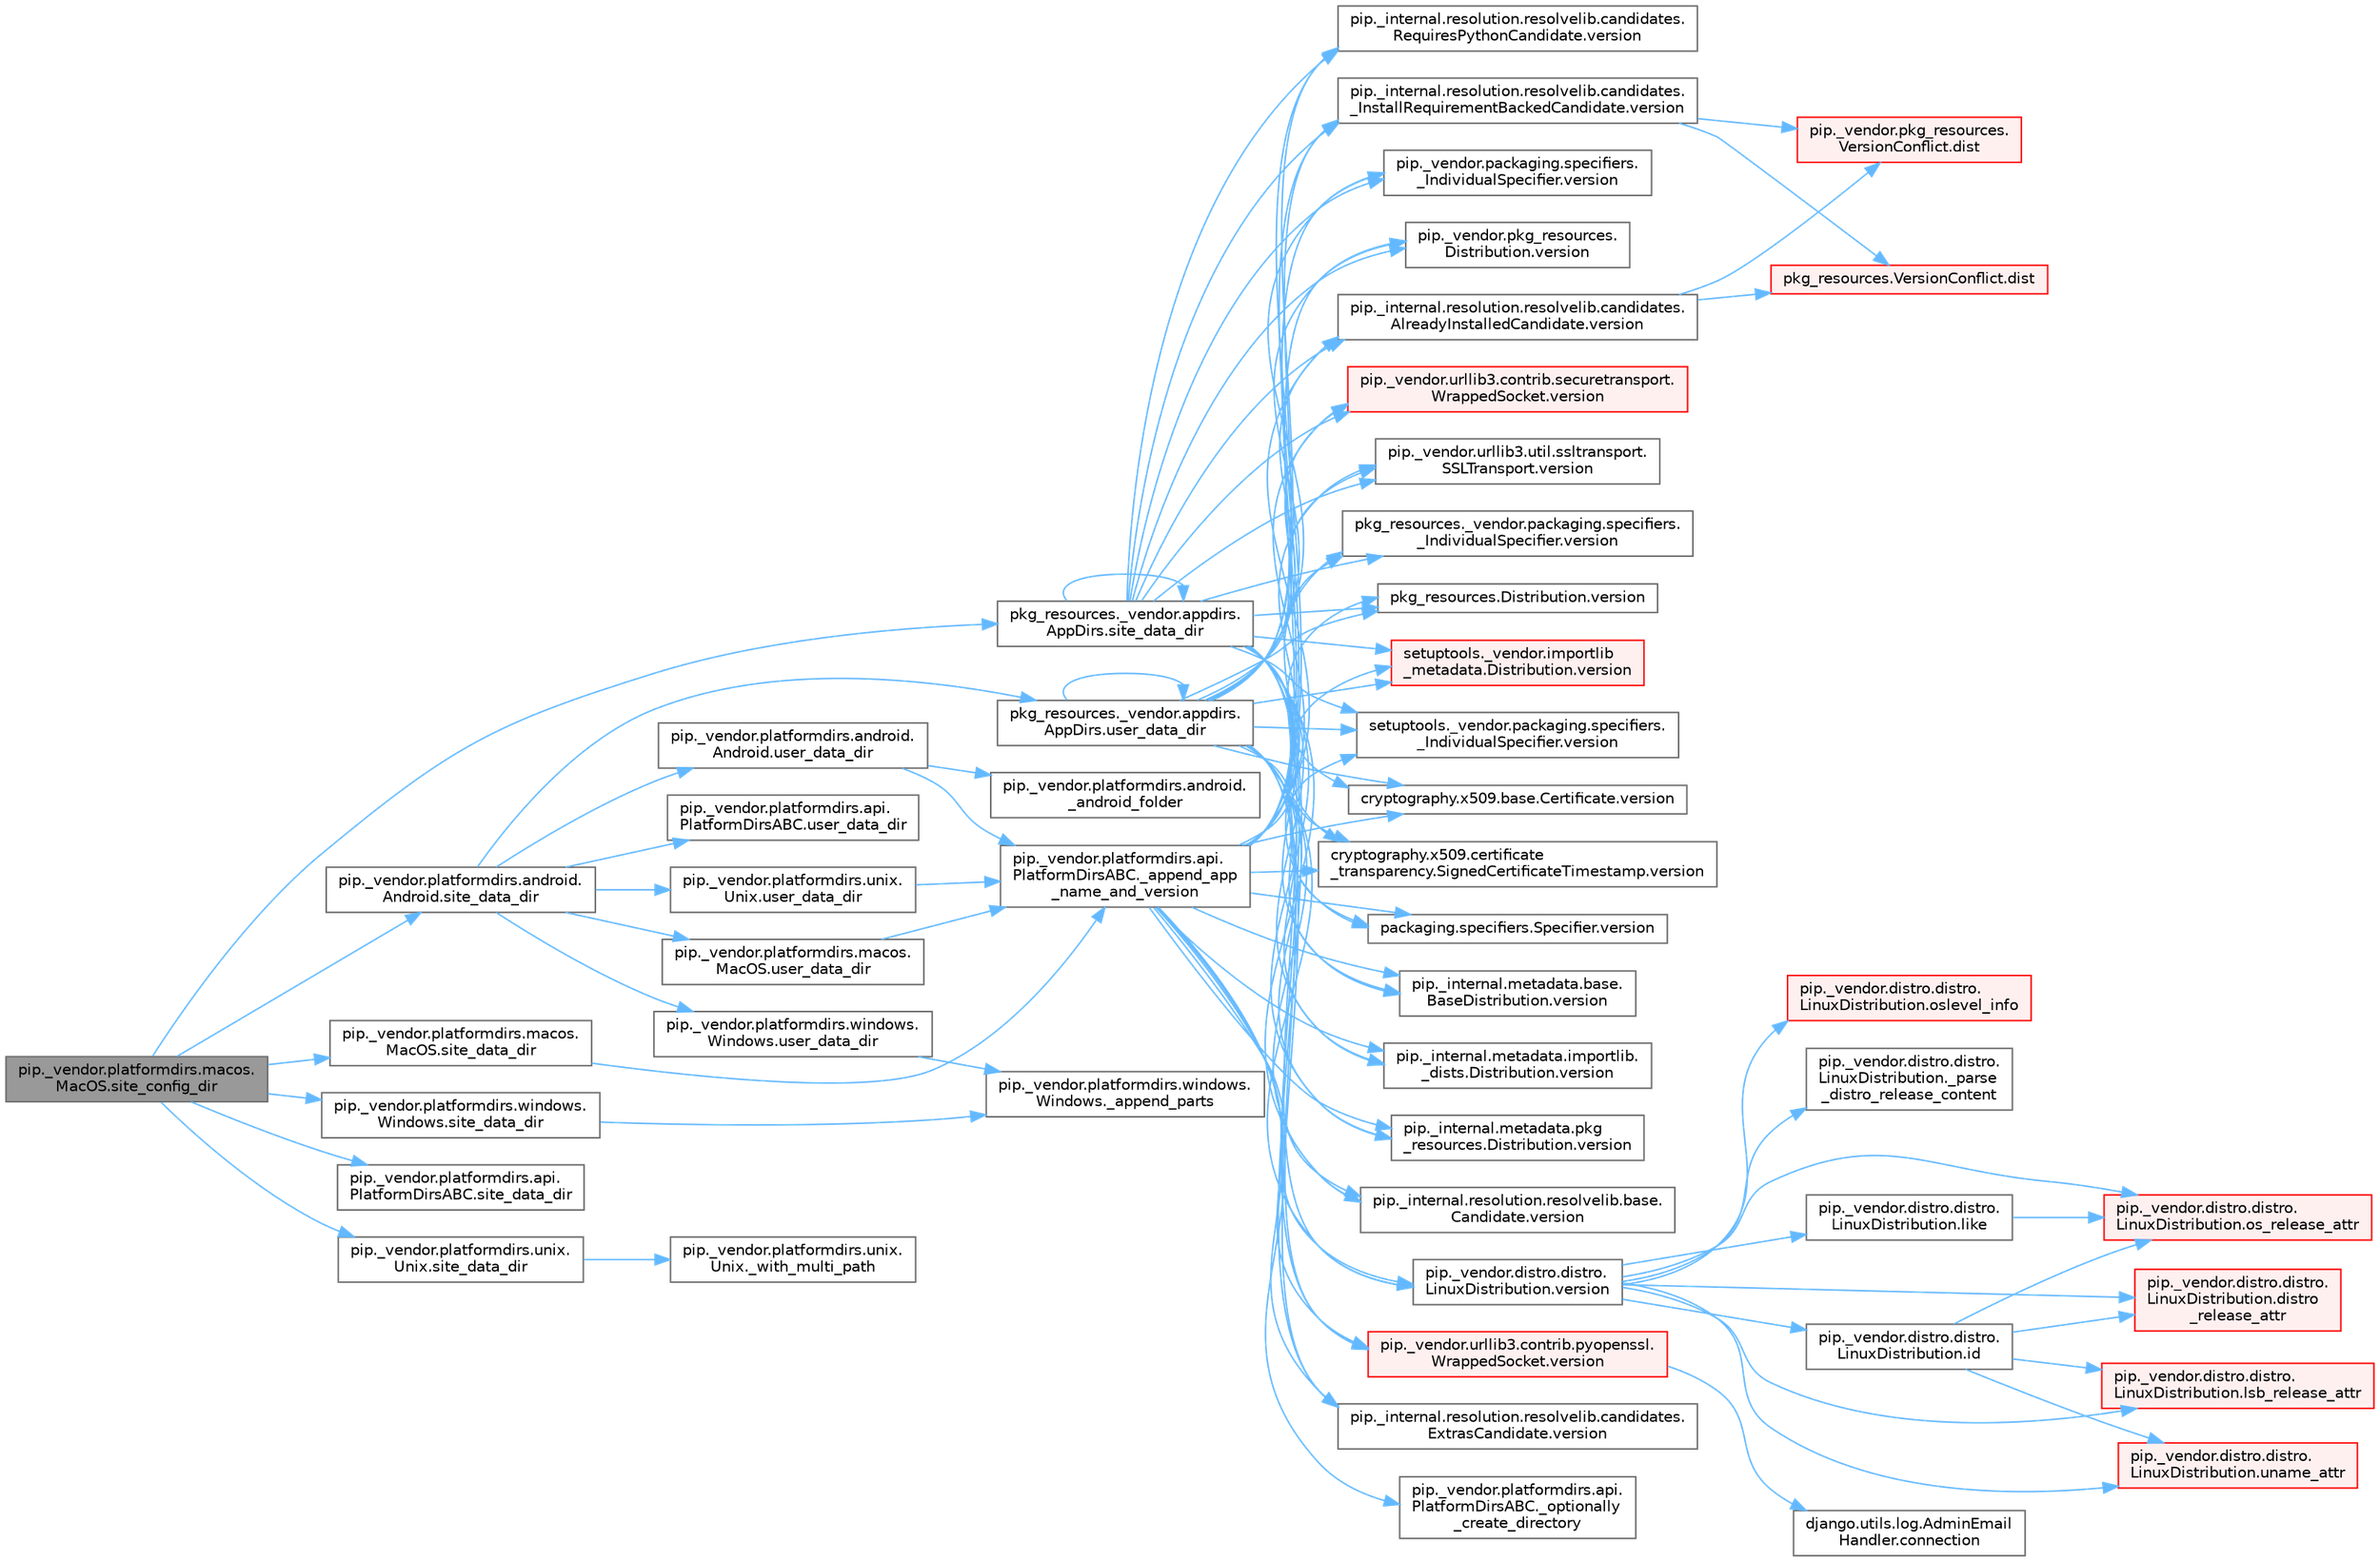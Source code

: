digraph "pip._vendor.platformdirs.macos.MacOS.site_config_dir"
{
 // LATEX_PDF_SIZE
  bgcolor="transparent";
  edge [fontname=Helvetica,fontsize=10,labelfontname=Helvetica,labelfontsize=10];
  node [fontname=Helvetica,fontsize=10,shape=box,height=0.2,width=0.4];
  rankdir="LR";
  Node1 [id="Node000001",label="pip._vendor.platformdirs.macos.\lMacOS.site_config_dir",height=0.2,width=0.4,color="gray40", fillcolor="grey60", style="filled", fontcolor="black",tooltip=" "];
  Node1 -> Node2 [id="edge1_Node000001_Node000002",color="steelblue1",style="solid",tooltip=" "];
  Node2 [id="Node000002",label="pip._vendor.platformdirs.android.\lAndroid.site_data_dir",height=0.2,width=0.4,color="grey40", fillcolor="white", style="filled",URL="$classpip_1_1__vendor_1_1platformdirs_1_1android_1_1_android.html#aac646707d2f6b21ef1e0dc8b7b216a98",tooltip=" "];
  Node2 -> Node3 [id="edge2_Node000002_Node000003",color="steelblue1",style="solid",tooltip=" "];
  Node3 [id="Node000003",label="pip._vendor.platformdirs.android.\lAndroid.user_data_dir",height=0.2,width=0.4,color="grey40", fillcolor="white", style="filled",URL="$classpip_1_1__vendor_1_1platformdirs_1_1android_1_1_android.html#aefb666a680f4de92f255174f49067d9f",tooltip=" "];
  Node3 -> Node4 [id="edge3_Node000003_Node000004",color="steelblue1",style="solid",tooltip=" "];
  Node4 [id="Node000004",label="pip._vendor.platformdirs.android.\l_android_folder",height=0.2,width=0.4,color="grey40", fillcolor="white", style="filled",URL="$namespacepip_1_1__vendor_1_1platformdirs_1_1android.html#a1941bc693ff34bb0a5d377430aab676f",tooltip=" "];
  Node3 -> Node5 [id="edge4_Node000003_Node000005",color="steelblue1",style="solid",tooltip=" "];
  Node5 [id="Node000005",label="pip._vendor.platformdirs.api.\lPlatformDirsABC._append_app\l_name_and_version",height=0.2,width=0.4,color="grey40", fillcolor="white", style="filled",URL="$classpip_1_1__vendor_1_1platformdirs_1_1api_1_1_platform_dirs_a_b_c.html#ae786f3f45abba6f0a283b9ccbc98e626",tooltip=" "];
  Node5 -> Node6 [id="edge5_Node000005_Node000006",color="steelblue1",style="solid",tooltip=" "];
  Node6 [id="Node000006",label="pip._vendor.platformdirs.api.\lPlatformDirsABC._optionally\l_create_directory",height=0.2,width=0.4,color="grey40", fillcolor="white", style="filled",URL="$classpip_1_1__vendor_1_1platformdirs_1_1api_1_1_platform_dirs_a_b_c.html#a29de7ba7c016ce3bbf3a4b686fc0c8d0",tooltip=" "];
  Node5 -> Node7 [id="edge6_Node000005_Node000007",color="steelblue1",style="solid",tooltip=" "];
  Node7 [id="Node000007",label="cryptography.x509.base.Certificate.version",height=0.2,width=0.4,color="grey40", fillcolor="white", style="filled",URL="$classcryptography_1_1x509_1_1base_1_1_certificate.html#a409d340d01bf8acdd9790f6321f1b283",tooltip=" "];
  Node5 -> Node8 [id="edge7_Node000005_Node000008",color="steelblue1",style="solid",tooltip=" "];
  Node8 [id="Node000008",label="cryptography.x509.certificate\l_transparency.SignedCertificateTimestamp.version",height=0.2,width=0.4,color="grey40", fillcolor="white", style="filled",URL="$classcryptography_1_1x509_1_1certificate__transparency_1_1_signed_certificate_timestamp.html#a19434e4df91aa32c7b4654a16a672c8b",tooltip=" "];
  Node5 -> Node9 [id="edge8_Node000005_Node000009",color="steelblue1",style="solid",tooltip=" "];
  Node9 [id="Node000009",label="packaging.specifiers.Specifier.version",height=0.2,width=0.4,color="grey40", fillcolor="white", style="filled",URL="$classpackaging_1_1specifiers_1_1_specifier.html#a362b16f4c6f1f24b6b20b59b35d4689e",tooltip=" "];
  Node5 -> Node10 [id="edge9_Node000005_Node000010",color="steelblue1",style="solid",tooltip=" "];
  Node10 [id="Node000010",label="pip._internal.metadata.base.\lBaseDistribution.version",height=0.2,width=0.4,color="grey40", fillcolor="white", style="filled",URL="$classpip_1_1__internal_1_1metadata_1_1base_1_1_base_distribution.html#af4024115351223c1472e72e4c17da2fc",tooltip=" "];
  Node5 -> Node11 [id="edge10_Node000005_Node000011",color="steelblue1",style="solid",tooltip=" "];
  Node11 [id="Node000011",label="pip._internal.metadata.importlib.\l_dists.Distribution.version",height=0.2,width=0.4,color="grey40", fillcolor="white", style="filled",URL="$classpip_1_1__internal_1_1metadata_1_1importlib_1_1__dists_1_1_distribution.html#abd95316132f93c875260264dd5ae2513",tooltip=" "];
  Node5 -> Node12 [id="edge11_Node000005_Node000012",color="steelblue1",style="solid",tooltip=" "];
  Node12 [id="Node000012",label="pip._internal.metadata.pkg\l_resources.Distribution.version",height=0.2,width=0.4,color="grey40", fillcolor="white", style="filled",URL="$classpip_1_1__internal_1_1metadata_1_1pkg__resources_1_1_distribution.html#ac83e189aa08d2465284bb5d465190dde",tooltip=" "];
  Node5 -> Node13 [id="edge12_Node000005_Node000013",color="steelblue1",style="solid",tooltip=" "];
  Node13 [id="Node000013",label="pip._internal.resolution.resolvelib.base.\lCandidate.version",height=0.2,width=0.4,color="grey40", fillcolor="white", style="filled",URL="$classpip_1_1__internal_1_1resolution_1_1resolvelib_1_1base_1_1_candidate.html#a9c16dfa9e4f9aefc73ba5e64b22a8475",tooltip=" "];
  Node5 -> Node14 [id="edge13_Node000005_Node000014",color="steelblue1",style="solid",tooltip=" "];
  Node14 [id="Node000014",label="pip._internal.resolution.resolvelib.candidates.\l_InstallRequirementBackedCandidate.version",height=0.2,width=0.4,color="grey40", fillcolor="white", style="filled",URL="$classpip_1_1__internal_1_1resolution_1_1resolvelib_1_1candidates_1_1___install_requirement_backed_candidate.html#a4f4a974e66da6155fd19dedc8149f7a9",tooltip=" "];
  Node14 -> Node15 [id="edge14_Node000014_Node000015",color="steelblue1",style="solid",tooltip=" "];
  Node15 [id="Node000015",label="pip._vendor.pkg_resources.\lVersionConflict.dist",height=0.2,width=0.4,color="red", fillcolor="#FFF0F0", style="filled",URL="$classpip_1_1__vendor_1_1pkg__resources_1_1_version_conflict.html#a7fa47ad16b5d2c05a357fb42fc4d595d",tooltip=" "];
  Node14 -> Node19 [id="edge15_Node000014_Node000019",color="steelblue1",style="solid",tooltip=" "];
  Node19 [id="Node000019",label="pkg_resources.VersionConflict.dist",height=0.2,width=0.4,color="red", fillcolor="#FFF0F0", style="filled",URL="$classpkg__resources_1_1_version_conflict.html#adab9bd550162ac64afce604568730ae8",tooltip=" "];
  Node5 -> Node20 [id="edge16_Node000005_Node000020",color="steelblue1",style="solid",tooltip=" "];
  Node20 [id="Node000020",label="pip._internal.resolution.resolvelib.candidates.\lAlreadyInstalledCandidate.version",height=0.2,width=0.4,color="grey40", fillcolor="white", style="filled",URL="$classpip_1_1__internal_1_1resolution_1_1resolvelib_1_1candidates_1_1_already_installed_candidate.html#a00f06d15e6d65f9278521c4818effeef",tooltip=" "];
  Node20 -> Node15 [id="edge17_Node000020_Node000015",color="steelblue1",style="solid",tooltip=" "];
  Node20 -> Node19 [id="edge18_Node000020_Node000019",color="steelblue1",style="solid",tooltip=" "];
  Node5 -> Node21 [id="edge19_Node000005_Node000021",color="steelblue1",style="solid",tooltip=" "];
  Node21 [id="Node000021",label="pip._internal.resolution.resolvelib.candidates.\lExtrasCandidate.version",height=0.2,width=0.4,color="grey40", fillcolor="white", style="filled",URL="$classpip_1_1__internal_1_1resolution_1_1resolvelib_1_1candidates_1_1_extras_candidate.html#afd11c944b3a60218acccf10656b4c59e",tooltip=" "];
  Node5 -> Node22 [id="edge20_Node000005_Node000022",color="steelblue1",style="solid",tooltip=" "];
  Node22 [id="Node000022",label="pip._internal.resolution.resolvelib.candidates.\lRequiresPythonCandidate.version",height=0.2,width=0.4,color="grey40", fillcolor="white", style="filled",URL="$classpip_1_1__internal_1_1resolution_1_1resolvelib_1_1candidates_1_1_requires_python_candidate.html#a2ec46fa71f2669b413ba5b9943c19dfc",tooltip=" "];
  Node5 -> Node23 [id="edge21_Node000005_Node000023",color="steelblue1",style="solid",tooltip=" "];
  Node23 [id="Node000023",label="pip._vendor.distro.distro.\lLinuxDistribution.version",height=0.2,width=0.4,color="grey40", fillcolor="white", style="filled",URL="$classpip_1_1__vendor_1_1distro_1_1distro_1_1_linux_distribution.html#a35f4d1557d49774f4cb5c3f52fca0676",tooltip=" "];
  Node23 -> Node24 [id="edge22_Node000023_Node000024",color="steelblue1",style="solid",tooltip=" "];
  Node24 [id="Node000024",label="pip._vendor.distro.distro.\lLinuxDistribution._parse\l_distro_release_content",height=0.2,width=0.4,color="grey40", fillcolor="white", style="filled",URL="$classpip_1_1__vendor_1_1distro_1_1distro_1_1_linux_distribution.html#a8404778baba4655c22b5d74dea4550c4",tooltip=" "];
  Node23 -> Node25 [id="edge23_Node000023_Node000025",color="steelblue1",style="solid",tooltip=" "];
  Node25 [id="Node000025",label="pip._vendor.distro.distro.\lLinuxDistribution.distro\l_release_attr",height=0.2,width=0.4,color="red", fillcolor="#FFF0F0", style="filled",URL="$classpip_1_1__vendor_1_1distro_1_1distro_1_1_linux_distribution.html#a69a78e152aeaccb753c30d3cf86c5686",tooltip=" "];
  Node23 -> Node28 [id="edge24_Node000023_Node000028",color="steelblue1",style="solid",tooltip=" "];
  Node28 [id="Node000028",label="pip._vendor.distro.distro.\lLinuxDistribution.id",height=0.2,width=0.4,color="grey40", fillcolor="white", style="filled",URL="$classpip_1_1__vendor_1_1distro_1_1distro_1_1_linux_distribution.html#aec57d97b3bd82778371db7afa1d5b877",tooltip=" "];
  Node28 -> Node25 [id="edge25_Node000028_Node000025",color="steelblue1",style="solid",tooltip=" "];
  Node28 -> Node29 [id="edge26_Node000028_Node000029",color="steelblue1",style="solid",tooltip=" "];
  Node29 [id="Node000029",label="pip._vendor.distro.distro.\lLinuxDistribution.lsb_release_attr",height=0.2,width=0.4,color="red", fillcolor="#FFF0F0", style="filled",URL="$classpip_1_1__vendor_1_1distro_1_1distro_1_1_linux_distribution.html#a3e181ce742dc66ccfcf15ef2d404861c",tooltip=" "];
  Node28 -> Node33 [id="edge27_Node000028_Node000033",color="steelblue1",style="solid",tooltip=" "];
  Node33 [id="Node000033",label="pip._vendor.distro.distro.\lLinuxDistribution.os_release_attr",height=0.2,width=0.4,color="red", fillcolor="#FFF0F0", style="filled",URL="$classpip_1_1__vendor_1_1distro_1_1distro_1_1_linux_distribution.html#a968f52bb8dde8bdf6141e68c66dfa779",tooltip=" "];
  Node28 -> Node36 [id="edge28_Node000028_Node000036",color="steelblue1",style="solid",tooltip=" "];
  Node36 [id="Node000036",label="pip._vendor.distro.distro.\lLinuxDistribution.uname_attr",height=0.2,width=0.4,color="red", fillcolor="#FFF0F0", style="filled",URL="$classpip_1_1__vendor_1_1distro_1_1distro_1_1_linux_distribution.html#a41ed985a34cdca25cac350af802e86d4",tooltip=" "];
  Node23 -> Node39 [id="edge29_Node000023_Node000039",color="steelblue1",style="solid",tooltip=" "];
  Node39 [id="Node000039",label="pip._vendor.distro.distro.\lLinuxDistribution.like",height=0.2,width=0.4,color="grey40", fillcolor="white", style="filled",URL="$classpip_1_1__vendor_1_1distro_1_1distro_1_1_linux_distribution.html#af76abe2ec871ec06a5c2c4a311be86f4",tooltip=" "];
  Node39 -> Node33 [id="edge30_Node000039_Node000033",color="steelblue1",style="solid",tooltip=" "];
  Node23 -> Node29 [id="edge31_Node000023_Node000029",color="steelblue1",style="solid",tooltip=" "];
  Node23 -> Node33 [id="edge32_Node000023_Node000033",color="steelblue1",style="solid",tooltip=" "];
  Node23 -> Node40 [id="edge33_Node000023_Node000040",color="steelblue1",style="solid",tooltip=" "];
  Node40 [id="Node000040",label="pip._vendor.distro.distro.\lLinuxDistribution.oslevel_info",height=0.2,width=0.4,color="red", fillcolor="#FFF0F0", style="filled",URL="$classpip_1_1__vendor_1_1distro_1_1distro_1_1_linux_distribution.html#ac8a698476164f2b6082683e73939943f",tooltip=" "];
  Node23 -> Node36 [id="edge34_Node000023_Node000036",color="steelblue1",style="solid",tooltip=" "];
  Node5 -> Node42 [id="edge35_Node000005_Node000042",color="steelblue1",style="solid",tooltip=" "];
  Node42 [id="Node000042",label="pip._vendor.packaging.specifiers.\l_IndividualSpecifier.version",height=0.2,width=0.4,color="grey40", fillcolor="white", style="filled",URL="$classpip_1_1__vendor_1_1packaging_1_1specifiers_1_1___individual_specifier.html#a5f58dee6bcf78651ae53becf5ee2f682",tooltip=" "];
  Node5 -> Node43 [id="edge36_Node000005_Node000043",color="steelblue1",style="solid",tooltip=" "];
  Node43 [id="Node000043",label="pip._vendor.pkg_resources.\lDistribution.version",height=0.2,width=0.4,color="grey40", fillcolor="white", style="filled",URL="$classpip_1_1__vendor_1_1pkg__resources_1_1_distribution.html#a783cf8eb18dd829ab29f7d5d44185374",tooltip=" "];
  Node5 -> Node44 [id="edge37_Node000005_Node000044",color="steelblue1",style="solid",tooltip=" "];
  Node44 [id="Node000044",label="pip._vendor.urllib3.contrib.pyopenssl.\lWrappedSocket.version",height=0.2,width=0.4,color="red", fillcolor="#FFF0F0", style="filled",URL="$classpip_1_1__vendor_1_1urllib3_1_1contrib_1_1pyopenssl_1_1_wrapped_socket.html#a87d465579dce4c65898d6b9fb49280d7",tooltip=" "];
  Node44 -> Node45 [id="edge38_Node000044_Node000045",color="steelblue1",style="solid",tooltip=" "];
  Node45 [id="Node000045",label="django.utils.log.AdminEmail\lHandler.connection",height=0.2,width=0.4,color="grey40", fillcolor="white", style="filled",URL="$classdjango_1_1utils_1_1log_1_1_admin_email_handler.html#a545b5f7ec55a857fe1ca7836814a0760",tooltip=" "];
  Node5 -> Node47 [id="edge39_Node000005_Node000047",color="steelblue1",style="solid",tooltip=" "];
  Node47 [id="Node000047",label="pip._vendor.urllib3.contrib.securetransport.\lWrappedSocket.version",height=0.2,width=0.4,color="red", fillcolor="#FFF0F0", style="filled",URL="$classpip_1_1__vendor_1_1urllib3_1_1contrib_1_1securetransport_1_1_wrapped_socket.html#accb4ff03401dc8f1355a29ed9da90101",tooltip=" "];
  Node5 -> Node50 [id="edge40_Node000005_Node000050",color="steelblue1",style="solid",tooltip=" "];
  Node50 [id="Node000050",label="pip._vendor.urllib3.util.ssltransport.\lSSLTransport.version",height=0.2,width=0.4,color="grey40", fillcolor="white", style="filled",URL="$classpip_1_1__vendor_1_1urllib3_1_1util_1_1ssltransport_1_1_s_s_l_transport.html#ac87ccb5563ce5ed172b1397afcbadd69",tooltip=" "];
  Node5 -> Node51 [id="edge41_Node000005_Node000051",color="steelblue1",style="solid",tooltip=" "];
  Node51 [id="Node000051",label="pkg_resources._vendor.packaging.specifiers.\l_IndividualSpecifier.version",height=0.2,width=0.4,color="grey40", fillcolor="white", style="filled",URL="$classpkg__resources_1_1__vendor_1_1packaging_1_1specifiers_1_1___individual_specifier.html#af1fa63fc2047fd4dfb4f8128fc1d74ce",tooltip=" "];
  Node5 -> Node52 [id="edge42_Node000005_Node000052",color="steelblue1",style="solid",tooltip=" "];
  Node52 [id="Node000052",label="pkg_resources.Distribution.version",height=0.2,width=0.4,color="grey40", fillcolor="white", style="filled",URL="$classpkg__resources_1_1_distribution.html#a04061ef28a853f4c77f4b64cba1e4ed7",tooltip=" "];
  Node5 -> Node53 [id="edge43_Node000005_Node000053",color="steelblue1",style="solid",tooltip=" "];
  Node53 [id="Node000053",label="setuptools._vendor.importlib\l_metadata.Distribution.version",height=0.2,width=0.4,color="red", fillcolor="#FFF0F0", style="filled",URL="$classsetuptools_1_1__vendor_1_1importlib__metadata_1_1_distribution.html#a7c335c158718e634680c2c3ca271962e",tooltip=" "];
  Node5 -> Node589 [id="edge44_Node000005_Node000589",color="steelblue1",style="solid",tooltip=" "];
  Node589 [id="Node000589",label="setuptools._vendor.packaging.specifiers.\l_IndividualSpecifier.version",height=0.2,width=0.4,color="grey40", fillcolor="white", style="filled",URL="$classsetuptools_1_1__vendor_1_1packaging_1_1specifiers_1_1___individual_specifier.html#a9abd6ec6aea6456233c7c454c171dcbf",tooltip=" "];
  Node2 -> Node4531 [id="edge45_Node000002_Node004531",color="steelblue1",style="solid",tooltip=" "];
  Node4531 [id="Node004531",label="pip._vendor.platformdirs.api.\lPlatformDirsABC.user_data_dir",height=0.2,width=0.4,color="grey40", fillcolor="white", style="filled",URL="$classpip_1_1__vendor_1_1platformdirs_1_1api_1_1_platform_dirs_a_b_c.html#ab622c9029571a51c62a3a785a8dfb976",tooltip=" "];
  Node2 -> Node4532 [id="edge46_Node000002_Node004532",color="steelblue1",style="solid",tooltip=" "];
  Node4532 [id="Node004532",label="pip._vendor.platformdirs.macos.\lMacOS.user_data_dir",height=0.2,width=0.4,color="grey40", fillcolor="white", style="filled",URL="$classpip_1_1__vendor_1_1platformdirs_1_1macos_1_1_mac_o_s.html#a72719a307995b16a2be6949c9e714486",tooltip=" "];
  Node4532 -> Node5 [id="edge47_Node004532_Node000005",color="steelblue1",style="solid",tooltip=" "];
  Node2 -> Node4533 [id="edge48_Node000002_Node004533",color="steelblue1",style="solid",tooltip=" "];
  Node4533 [id="Node004533",label="pip._vendor.platformdirs.unix.\lUnix.user_data_dir",height=0.2,width=0.4,color="grey40", fillcolor="white", style="filled",URL="$classpip_1_1__vendor_1_1platformdirs_1_1unix_1_1_unix.html#a2a33040a3669962a8cafe65db9710388",tooltip=" "];
  Node4533 -> Node5 [id="edge49_Node004533_Node000005",color="steelblue1",style="solid",tooltip=" "];
  Node2 -> Node4534 [id="edge50_Node000002_Node004534",color="steelblue1",style="solid",tooltip=" "];
  Node4534 [id="Node004534",label="pip._vendor.platformdirs.windows.\lWindows.user_data_dir",height=0.2,width=0.4,color="grey40", fillcolor="white", style="filled",URL="$classpip_1_1__vendor_1_1platformdirs_1_1windows_1_1_windows.html#a74af9346a349d65e7d869b167c964546",tooltip=" "];
  Node4534 -> Node4535 [id="edge51_Node004534_Node004535",color="steelblue1",style="solid",tooltip=" "];
  Node4535 [id="Node004535",label="pip._vendor.platformdirs.windows.\lWindows._append_parts",height=0.2,width=0.4,color="grey40", fillcolor="white", style="filled",URL="$classpip_1_1__vendor_1_1platformdirs_1_1windows_1_1_windows.html#ab8c097897fc946147d9bf7e94fea2d59",tooltip=" "];
  Node2 -> Node4536 [id="edge52_Node000002_Node004536",color="steelblue1",style="solid",tooltip=" "];
  Node4536 [id="Node004536",label="pkg_resources._vendor.appdirs.\lAppDirs.user_data_dir",height=0.2,width=0.4,color="grey40", fillcolor="white", style="filled",URL="$classpkg__resources_1_1__vendor_1_1appdirs_1_1_app_dirs.html#a41b3853b4bfc26382084ebd3e411da3a",tooltip=" "];
  Node4536 -> Node4536 [id="edge53_Node004536_Node004536",color="steelblue1",style="solid",tooltip=" "];
  Node4536 -> Node7 [id="edge54_Node004536_Node000007",color="steelblue1",style="solid",tooltip=" "];
  Node4536 -> Node8 [id="edge55_Node004536_Node000008",color="steelblue1",style="solid",tooltip=" "];
  Node4536 -> Node9 [id="edge56_Node004536_Node000009",color="steelblue1",style="solid",tooltip=" "];
  Node4536 -> Node10 [id="edge57_Node004536_Node000010",color="steelblue1",style="solid",tooltip=" "];
  Node4536 -> Node11 [id="edge58_Node004536_Node000011",color="steelblue1",style="solid",tooltip=" "];
  Node4536 -> Node12 [id="edge59_Node004536_Node000012",color="steelblue1",style="solid",tooltip=" "];
  Node4536 -> Node13 [id="edge60_Node004536_Node000013",color="steelblue1",style="solid",tooltip=" "];
  Node4536 -> Node14 [id="edge61_Node004536_Node000014",color="steelblue1",style="solid",tooltip=" "];
  Node4536 -> Node20 [id="edge62_Node004536_Node000020",color="steelblue1",style="solid",tooltip=" "];
  Node4536 -> Node21 [id="edge63_Node004536_Node000021",color="steelblue1",style="solid",tooltip=" "];
  Node4536 -> Node22 [id="edge64_Node004536_Node000022",color="steelblue1",style="solid",tooltip=" "];
  Node4536 -> Node23 [id="edge65_Node004536_Node000023",color="steelblue1",style="solid",tooltip=" "];
  Node4536 -> Node42 [id="edge66_Node004536_Node000042",color="steelblue1",style="solid",tooltip=" "];
  Node4536 -> Node43 [id="edge67_Node004536_Node000043",color="steelblue1",style="solid",tooltip=" "];
  Node4536 -> Node44 [id="edge68_Node004536_Node000044",color="steelblue1",style="solid",tooltip=" "];
  Node4536 -> Node47 [id="edge69_Node004536_Node000047",color="steelblue1",style="solid",tooltip=" "];
  Node4536 -> Node50 [id="edge70_Node004536_Node000050",color="steelblue1",style="solid",tooltip=" "];
  Node4536 -> Node51 [id="edge71_Node004536_Node000051",color="steelblue1",style="solid",tooltip=" "];
  Node4536 -> Node52 [id="edge72_Node004536_Node000052",color="steelblue1",style="solid",tooltip=" "];
  Node4536 -> Node53 [id="edge73_Node004536_Node000053",color="steelblue1",style="solid",tooltip=" "];
  Node4536 -> Node589 [id="edge74_Node004536_Node000589",color="steelblue1",style="solid",tooltip=" "];
  Node1 -> Node4537 [id="edge75_Node000001_Node004537",color="steelblue1",style="solid",tooltip=" "];
  Node4537 [id="Node004537",label="pip._vendor.platformdirs.api.\lPlatformDirsABC.site_data_dir",height=0.2,width=0.4,color="grey40", fillcolor="white", style="filled",URL="$classpip_1_1__vendor_1_1platformdirs_1_1api_1_1_platform_dirs_a_b_c.html#a6a75b570b259127330c79cce25d9ceab",tooltip=" "];
  Node1 -> Node4538 [id="edge76_Node000001_Node004538",color="steelblue1",style="solid",tooltip=" "];
  Node4538 [id="Node004538",label="pip._vendor.platformdirs.macos.\lMacOS.site_data_dir",height=0.2,width=0.4,color="grey40", fillcolor="white", style="filled",URL="$classpip_1_1__vendor_1_1platformdirs_1_1macos_1_1_mac_o_s.html#aa6898a7e21bf44d3b31f0d78628e6b66",tooltip=" "];
  Node4538 -> Node5 [id="edge77_Node004538_Node000005",color="steelblue1",style="solid",tooltip=" "];
  Node1 -> Node4539 [id="edge78_Node000001_Node004539",color="steelblue1",style="solid",tooltip=" "];
  Node4539 [id="Node004539",label="pip._vendor.platformdirs.unix.\lUnix.site_data_dir",height=0.2,width=0.4,color="grey40", fillcolor="white", style="filled",URL="$classpip_1_1__vendor_1_1platformdirs_1_1unix_1_1_unix.html#a36716eefc3de5a68a37c6e6c12d68477",tooltip=" "];
  Node4539 -> Node4540 [id="edge79_Node004539_Node004540",color="steelblue1",style="solid",tooltip=" "];
  Node4540 [id="Node004540",label="pip._vendor.platformdirs.unix.\lUnix._with_multi_path",height=0.2,width=0.4,color="grey40", fillcolor="white", style="filled",URL="$classpip_1_1__vendor_1_1platformdirs_1_1unix_1_1_unix.html#abd65c1d2b7dddc9c42fc81cb4c226232",tooltip=" "];
  Node1 -> Node4541 [id="edge80_Node000001_Node004541",color="steelblue1",style="solid",tooltip=" "];
  Node4541 [id="Node004541",label="pip._vendor.platformdirs.windows.\lWindows.site_data_dir",height=0.2,width=0.4,color="grey40", fillcolor="white", style="filled",URL="$classpip_1_1__vendor_1_1platformdirs_1_1windows_1_1_windows.html#a3ea1dd864f07cafba91e0d3c8b5e533e",tooltip=" "];
  Node4541 -> Node4535 [id="edge81_Node004541_Node004535",color="steelblue1",style="solid",tooltip=" "];
  Node1 -> Node4542 [id="edge82_Node000001_Node004542",color="steelblue1",style="solid",tooltip=" "];
  Node4542 [id="Node004542",label="pkg_resources._vendor.appdirs.\lAppDirs.site_data_dir",height=0.2,width=0.4,color="grey40", fillcolor="white", style="filled",URL="$classpkg__resources_1_1__vendor_1_1appdirs_1_1_app_dirs.html#aa0f93c1b97308980b1e640e9f23e5a81",tooltip=" "];
  Node4542 -> Node4542 [id="edge83_Node004542_Node004542",color="steelblue1",style="solid",tooltip=" "];
  Node4542 -> Node7 [id="edge84_Node004542_Node000007",color="steelblue1",style="solid",tooltip=" "];
  Node4542 -> Node8 [id="edge85_Node004542_Node000008",color="steelblue1",style="solid",tooltip=" "];
  Node4542 -> Node9 [id="edge86_Node004542_Node000009",color="steelblue1",style="solid",tooltip=" "];
  Node4542 -> Node10 [id="edge87_Node004542_Node000010",color="steelblue1",style="solid",tooltip=" "];
  Node4542 -> Node11 [id="edge88_Node004542_Node000011",color="steelblue1",style="solid",tooltip=" "];
  Node4542 -> Node12 [id="edge89_Node004542_Node000012",color="steelblue1",style="solid",tooltip=" "];
  Node4542 -> Node13 [id="edge90_Node004542_Node000013",color="steelblue1",style="solid",tooltip=" "];
  Node4542 -> Node14 [id="edge91_Node004542_Node000014",color="steelblue1",style="solid",tooltip=" "];
  Node4542 -> Node20 [id="edge92_Node004542_Node000020",color="steelblue1",style="solid",tooltip=" "];
  Node4542 -> Node21 [id="edge93_Node004542_Node000021",color="steelblue1",style="solid",tooltip=" "];
  Node4542 -> Node22 [id="edge94_Node004542_Node000022",color="steelblue1",style="solid",tooltip=" "];
  Node4542 -> Node23 [id="edge95_Node004542_Node000023",color="steelblue1",style="solid",tooltip=" "];
  Node4542 -> Node42 [id="edge96_Node004542_Node000042",color="steelblue1",style="solid",tooltip=" "];
  Node4542 -> Node43 [id="edge97_Node004542_Node000043",color="steelblue1",style="solid",tooltip=" "];
  Node4542 -> Node44 [id="edge98_Node004542_Node000044",color="steelblue1",style="solid",tooltip=" "];
  Node4542 -> Node47 [id="edge99_Node004542_Node000047",color="steelblue1",style="solid",tooltip=" "];
  Node4542 -> Node50 [id="edge100_Node004542_Node000050",color="steelblue1",style="solid",tooltip=" "];
  Node4542 -> Node51 [id="edge101_Node004542_Node000051",color="steelblue1",style="solid",tooltip=" "];
  Node4542 -> Node52 [id="edge102_Node004542_Node000052",color="steelblue1",style="solid",tooltip=" "];
  Node4542 -> Node53 [id="edge103_Node004542_Node000053",color="steelblue1",style="solid",tooltip=" "];
  Node4542 -> Node589 [id="edge104_Node004542_Node000589",color="steelblue1",style="solid",tooltip=" "];
}

